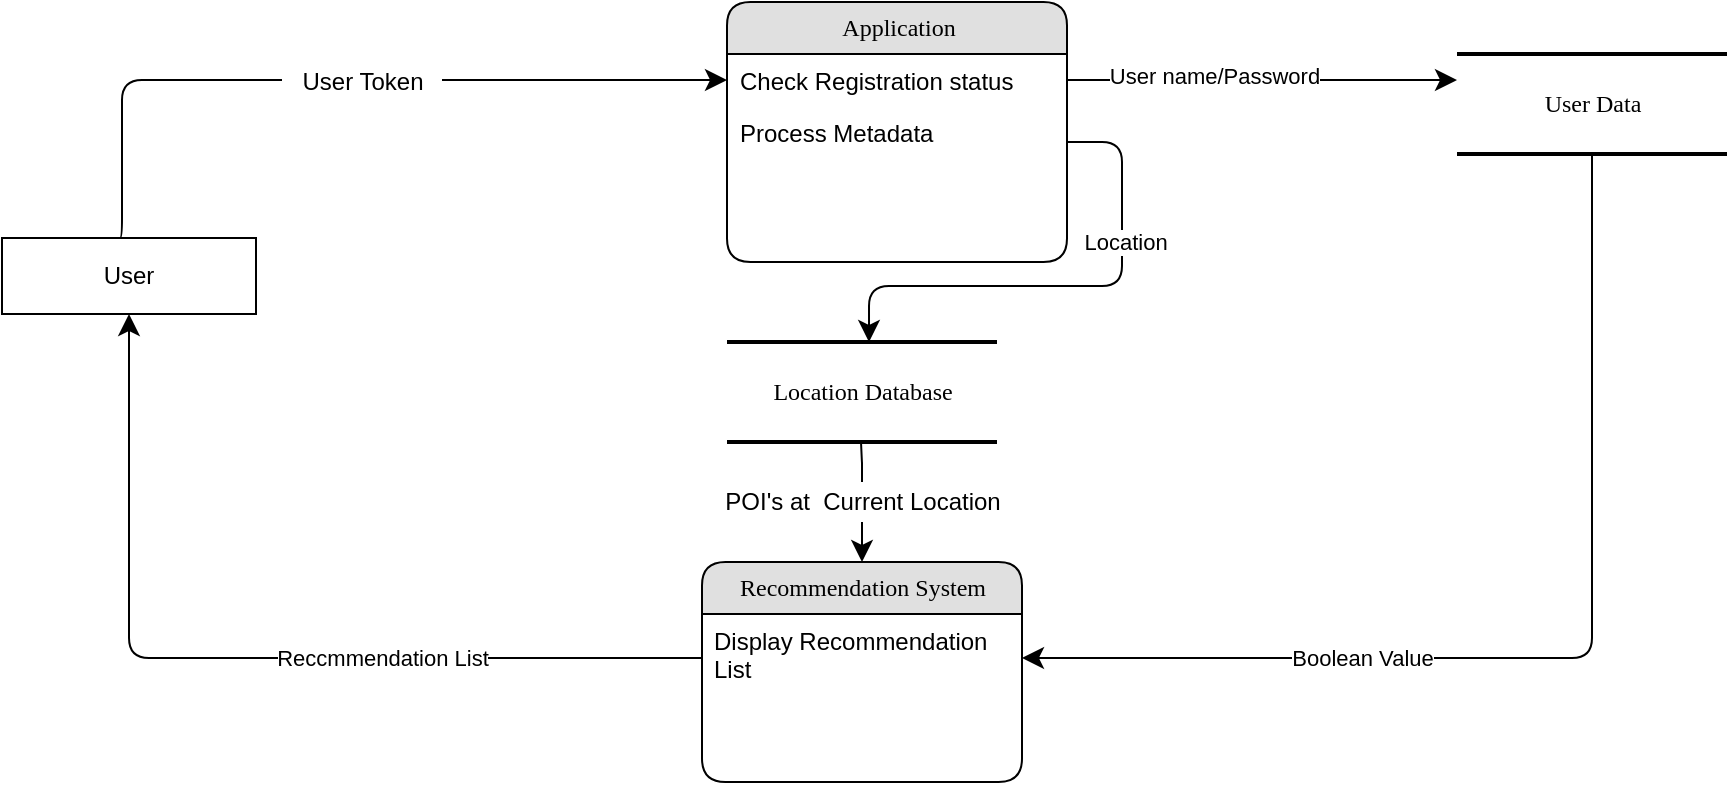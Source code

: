 <mxfile version="16.2.7" type="github">
  <diagram name="Page-1" id="5d7acffa-a066-3a61-03fe-96351882024d">
    <mxGraphModel dx="1060" dy="450" grid="1" gridSize="10" guides="1" tooltips="1" connect="1" arrows="1" fold="1" page="1" pageScale="1" pageWidth="1100" pageHeight="850" background="#ffffff" math="0" shadow="0">
      <root>
        <mxCell id="0" />
        <mxCell id="1" parent="0" />
        <mxCell id="21ea969265ad0168-6" value="Application" style="swimlane;html=1;fontStyle=0;childLayout=stackLayout;horizontal=1;startSize=26;fillColor=#e0e0e0;horizontalStack=0;resizeParent=1;resizeLast=0;collapsible=1;marginBottom=0;swimlaneFillColor=#ffffff;align=center;rounded=1;shadow=0;comic=0;labelBackgroundColor=none;strokeWidth=1;fontFamily=Verdana;fontSize=12" parent="1" vertex="1">
          <mxGeometry x="402.5" y="60" width="170" height="130" as="geometry">
            <mxRectangle x="380" y="84" width="100" height="26" as="alternateBounds" />
          </mxGeometry>
        </mxCell>
        <mxCell id="21ea969265ad0168-7" value="Check Registration status" style="text;html=1;strokeColor=none;fillColor=none;spacingLeft=4;spacingRight=4;whiteSpace=wrap;overflow=hidden;rotatable=0;points=[[0,0.5],[1,0.5]];portConstraint=eastwest;" parent="21ea969265ad0168-6" vertex="1">
          <mxGeometry y="26" width="170" height="26" as="geometry" />
        </mxCell>
        <mxCell id="21ea969265ad0168-9" value="Process Metadata" style="text;html=1;strokeColor=none;fillColor=none;spacingLeft=4;spacingRight=4;whiteSpace=wrap;overflow=hidden;rotatable=0;points=[[0,0.5],[1,0.5]];portConstraint=eastwest;" parent="21ea969265ad0168-6" vertex="1">
          <mxGeometry y="52" width="170" height="38" as="geometry" />
        </mxCell>
        <mxCell id="21ea969265ad0168-26" value="Recommendation System" style="swimlane;html=1;fontStyle=0;childLayout=stackLayout;horizontal=1;startSize=26;fillColor=#e0e0e0;horizontalStack=0;resizeParent=1;resizeLast=0;collapsible=1;marginBottom=0;swimlaneFillColor=#ffffff;align=center;rounded=1;shadow=0;comic=0;labelBackgroundColor=none;strokeWidth=1;fontFamily=Verdana;fontSize=12" parent="1" vertex="1">
          <mxGeometry x="390" y="340" width="160" height="110" as="geometry" />
        </mxCell>
        <mxCell id="21ea969265ad0168-27" value="Display Recommendation List" style="text;html=1;strokeColor=none;fillColor=none;spacingLeft=4;spacingRight=4;whiteSpace=wrap;overflow=hidden;rotatable=0;points=[[0,0.5],[1,0.5]];portConstraint=eastwest;" parent="21ea969265ad0168-26" vertex="1">
          <mxGeometry y="26" width="160" height="44" as="geometry" />
        </mxCell>
        <mxCell id="21ea969265ad0168-30" value="User Data" style="html=1;rounded=0;shadow=0;comic=0;labelBackgroundColor=none;strokeWidth=2;fontFamily=Verdana;fontSize=12;align=center;shape=mxgraph.ios7ui.horLines;" parent="1" vertex="1">
          <mxGeometry x="767.5" y="86" width="135" height="50" as="geometry" />
        </mxCell>
        <mxCell id="21ea969265ad0168-34" value="" style="edgeStyle=orthogonalEdgeStyle;html=1;labelBackgroundColor=none;startFill=0;startSize=8;endFill=1;endSize=8;fontFamily=Verdana;fontSize=12;entryX=1;entryY=0.5;entryDx=0;entryDy=0;" parent="1" source="21ea969265ad0168-30" target="21ea969265ad0168-27" edge="1">
          <mxGeometry x="-0.134" y="32" relative="1" as="geometry">
            <mxPoint as="offset" />
            <mxPoint x="640" y="390" as="targetPoint" />
            <Array as="points">
              <mxPoint x="835" y="388" />
            </Array>
          </mxGeometry>
        </mxCell>
        <mxCell id="M9DXJxff58-IXfHSNcza-12" value="Boolean Value" style="edgeLabel;html=1;align=center;verticalAlign=middle;resizable=0;points=[];" vertex="1" connectable="0" parent="21ea969265ad0168-34">
          <mxGeometry x="0.056" y="-2" relative="1" as="geometry">
            <mxPoint x="-84" y="2" as="offset" />
          </mxGeometry>
        </mxCell>
        <mxCell id="21ea969265ad0168-35" style="edgeStyle=orthogonalEdgeStyle;html=1;labelBackgroundColor=none;startFill=0;startSize=8;endFill=1;endSize=8;fontFamily=Verdana;fontSize=12;exitX=1;exitY=0.5;exitDx=0;exitDy=0;" parent="1" source="21ea969265ad0168-7" target="21ea969265ad0168-30" edge="1">
          <mxGeometry relative="1" as="geometry">
            <Array as="points">
              <mxPoint x="778" y="99" />
            </Array>
            <mxPoint x="530" y="90" as="sourcePoint" />
          </mxGeometry>
        </mxCell>
        <mxCell id="M9DXJxff58-IXfHSNcza-11" value="User name/Password" style="edgeLabel;html=1;align=center;verticalAlign=middle;resizable=0;points=[];" vertex="1" connectable="0" parent="21ea969265ad0168-35">
          <mxGeometry x="-0.249" y="2" relative="1" as="geometry">
            <mxPoint as="offset" />
          </mxGeometry>
        </mxCell>
        <mxCell id="M9DXJxff58-IXfHSNcza-1" value="User" style="rounded=0;whiteSpace=wrap;html=1;" vertex="1" parent="1">
          <mxGeometry x="40" y="178" width="127" height="38" as="geometry" />
        </mxCell>
        <mxCell id="21ea969265ad0168-36" style="edgeStyle=orthogonalEdgeStyle;html=1;labelBackgroundColor=none;startFill=0;startSize=8;endFill=1;endSize=8;fontFamily=Verdana;fontSize=12;exitX=0.457;exitY=0;exitDx=0;exitDy=0;exitPerimeter=0;entryX=0;entryY=0.5;entryDx=0;entryDy=0;" parent="1" source="M9DXJxff58-IXfHSNcza-1" target="21ea969265ad0168-7" edge="1">
          <mxGeometry relative="1" as="geometry">
            <mxPoint x="90" y="170" as="sourcePoint" />
            <mxPoint x="350" y="90" as="targetPoint" />
            <Array as="points">
              <mxPoint x="100" y="178" />
              <mxPoint x="100" y="99" />
            </Array>
          </mxGeometry>
        </mxCell>
        <mxCell id="M9DXJxff58-IXfHSNcza-8" value="User Token" style="text;html=1;align=center;verticalAlign=middle;resizable=0;points=[];autosize=1;strokeColor=none;fillColor=white;" vertex="1" parent="1">
          <mxGeometry x="180" y="90" width="80" height="20" as="geometry" />
        </mxCell>
        <mxCell id="M9DXJxff58-IXfHSNcza-19" value="Location Database" style="html=1;rounded=0;shadow=0;comic=0;labelBackgroundColor=none;strokeWidth=2;fontFamily=Verdana;fontSize=12;align=center;shape=mxgraph.ios7ui.horLines;" vertex="1" parent="1">
          <mxGeometry x="402.5" y="230" width="135" height="50" as="geometry" />
        </mxCell>
        <mxCell id="M9DXJxff58-IXfHSNcza-21" style="edgeStyle=orthogonalEdgeStyle;html=1;labelBackgroundColor=none;startFill=0;startSize=8;endFill=1;endSize=8;fontFamily=Verdana;fontSize=12;entryX=0.526;entryY=-0.04;entryDx=0;entryDy=0;entryPerimeter=0;" edge="1" parent="1" source="21ea969265ad0168-9">
          <mxGeometry relative="1" as="geometry">
            <Array as="points">
              <mxPoint x="600" y="130" />
              <mxPoint x="600" y="202" />
              <mxPoint x="474" y="202" />
            </Array>
            <mxPoint x="540" y="130" as="sourcePoint" />
            <mxPoint x="473.51" y="230" as="targetPoint" />
          </mxGeometry>
        </mxCell>
        <mxCell id="M9DXJxff58-IXfHSNcza-22" value="&amp;nbsp;Location" style="edgeLabel;html=1;align=center;verticalAlign=middle;resizable=0;points=[];" vertex="1" connectable="0" parent="M9DXJxff58-IXfHSNcza-21">
          <mxGeometry x="-0.249" y="2" relative="1" as="geometry">
            <mxPoint x="-2" y="-18" as="offset" />
          </mxGeometry>
        </mxCell>
        <mxCell id="M9DXJxff58-IXfHSNcza-25" value="" style="edgeStyle=orthogonalEdgeStyle;html=1;labelBackgroundColor=none;startFill=0;startSize=8;endFill=1;endSize=8;fontFamily=Verdana;fontSize=12;entryX=0.5;entryY=1;entryDx=0;entryDy=0;exitX=0;exitY=0.5;exitDx=0;exitDy=0;" edge="1" parent="1" source="21ea969265ad0168-27" target="M9DXJxff58-IXfHSNcza-1">
          <mxGeometry x="-0.134" y="32" relative="1" as="geometry">
            <mxPoint as="offset" />
            <mxPoint x="600" y="360" as="sourcePoint" />
            <mxPoint x="260" y="430" as="targetPoint" />
          </mxGeometry>
        </mxCell>
        <mxCell id="M9DXJxff58-IXfHSNcza-26" value="Reccmmendation List" style="edgeLabel;html=1;align=center;verticalAlign=middle;resizable=1;points=[];" vertex="1" connectable="0" parent="M9DXJxff58-IXfHSNcza-25">
          <mxGeometry x="0.056" y="-2" relative="1" as="geometry">
            <mxPoint x="82" y="2" as="offset" />
          </mxGeometry>
        </mxCell>
        <mxCell id="M9DXJxff58-IXfHSNcza-23" style="edgeStyle=orthogonalEdgeStyle;html=1;labelBackgroundColor=none;startFill=0;startSize=8;endFill=1;endSize=8;fontFamily=Verdana;fontSize=12;entryX=0.5;entryY=0;entryDx=0;entryDy=0;startArrow=none;" edge="1" parent="1" source="M9DXJxff58-IXfHSNcza-27" target="21ea969265ad0168-26">
          <mxGeometry relative="1" as="geometry">
            <Array as="points" />
            <mxPoint x="469.5" y="280" as="sourcePoint" />
            <mxPoint x="470" y="330" as="targetPoint" />
          </mxGeometry>
        </mxCell>
        <mxCell id="M9DXJxff58-IXfHSNcza-27" value="POI&#39;s at&amp;nbsp; Current Location" style="text;html=1;align=center;verticalAlign=middle;resizable=0;points=[];autosize=1;strokeColor=none;fillColor=none;" vertex="1" parent="1">
          <mxGeometry x="395" y="300" width="150" height="20" as="geometry" />
        </mxCell>
        <mxCell id="M9DXJxff58-IXfHSNcza-28" value="" style="edgeStyle=orthogonalEdgeStyle;html=1;labelBackgroundColor=none;startFill=0;startSize=8;endFill=1;endSize=8;fontFamily=Verdana;fontSize=12;entryX=0.5;entryY=0;entryDx=0;entryDy=0;endArrow=none;" edge="1" parent="1" target="M9DXJxff58-IXfHSNcza-27">
          <mxGeometry relative="1" as="geometry">
            <Array as="points" />
            <mxPoint x="469.5" y="280" as="sourcePoint" />
            <mxPoint x="470" y="340" as="targetPoint" />
          </mxGeometry>
        </mxCell>
      </root>
    </mxGraphModel>
  </diagram>
</mxfile>

